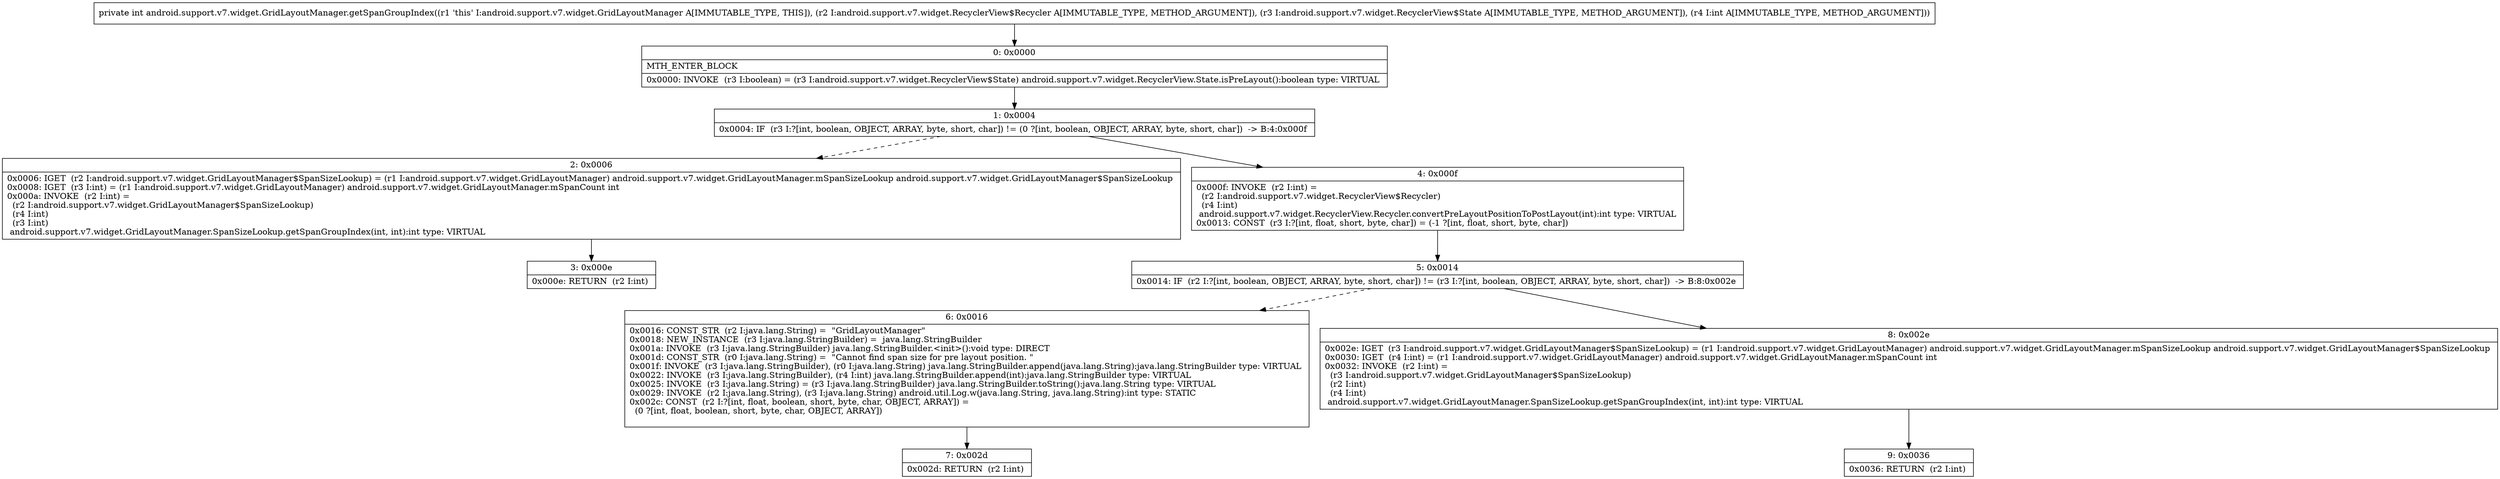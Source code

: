 digraph "CFG forandroid.support.v7.widget.GridLayoutManager.getSpanGroupIndex(Landroid\/support\/v7\/widget\/RecyclerView$Recycler;Landroid\/support\/v7\/widget\/RecyclerView$State;I)I" {
Node_0 [shape=record,label="{0\:\ 0x0000|MTH_ENTER_BLOCK\l|0x0000: INVOKE  (r3 I:boolean) = (r3 I:android.support.v7.widget.RecyclerView$State) android.support.v7.widget.RecyclerView.State.isPreLayout():boolean type: VIRTUAL \l}"];
Node_1 [shape=record,label="{1\:\ 0x0004|0x0004: IF  (r3 I:?[int, boolean, OBJECT, ARRAY, byte, short, char]) != (0 ?[int, boolean, OBJECT, ARRAY, byte, short, char])  \-\> B:4:0x000f \l}"];
Node_2 [shape=record,label="{2\:\ 0x0006|0x0006: IGET  (r2 I:android.support.v7.widget.GridLayoutManager$SpanSizeLookup) = (r1 I:android.support.v7.widget.GridLayoutManager) android.support.v7.widget.GridLayoutManager.mSpanSizeLookup android.support.v7.widget.GridLayoutManager$SpanSizeLookup \l0x0008: IGET  (r3 I:int) = (r1 I:android.support.v7.widget.GridLayoutManager) android.support.v7.widget.GridLayoutManager.mSpanCount int \l0x000a: INVOKE  (r2 I:int) = \l  (r2 I:android.support.v7.widget.GridLayoutManager$SpanSizeLookup)\l  (r4 I:int)\l  (r3 I:int)\l android.support.v7.widget.GridLayoutManager.SpanSizeLookup.getSpanGroupIndex(int, int):int type: VIRTUAL \l}"];
Node_3 [shape=record,label="{3\:\ 0x000e|0x000e: RETURN  (r2 I:int) \l}"];
Node_4 [shape=record,label="{4\:\ 0x000f|0x000f: INVOKE  (r2 I:int) = \l  (r2 I:android.support.v7.widget.RecyclerView$Recycler)\l  (r4 I:int)\l android.support.v7.widget.RecyclerView.Recycler.convertPreLayoutPositionToPostLayout(int):int type: VIRTUAL \l0x0013: CONST  (r3 I:?[int, float, short, byte, char]) = (\-1 ?[int, float, short, byte, char]) \l}"];
Node_5 [shape=record,label="{5\:\ 0x0014|0x0014: IF  (r2 I:?[int, boolean, OBJECT, ARRAY, byte, short, char]) != (r3 I:?[int, boolean, OBJECT, ARRAY, byte, short, char])  \-\> B:8:0x002e \l}"];
Node_6 [shape=record,label="{6\:\ 0x0016|0x0016: CONST_STR  (r2 I:java.lang.String) =  \"GridLayoutManager\" \l0x0018: NEW_INSTANCE  (r3 I:java.lang.StringBuilder) =  java.lang.StringBuilder \l0x001a: INVOKE  (r3 I:java.lang.StringBuilder) java.lang.StringBuilder.\<init\>():void type: DIRECT \l0x001d: CONST_STR  (r0 I:java.lang.String) =  \"Cannot find span size for pre layout position. \" \l0x001f: INVOKE  (r3 I:java.lang.StringBuilder), (r0 I:java.lang.String) java.lang.StringBuilder.append(java.lang.String):java.lang.StringBuilder type: VIRTUAL \l0x0022: INVOKE  (r3 I:java.lang.StringBuilder), (r4 I:int) java.lang.StringBuilder.append(int):java.lang.StringBuilder type: VIRTUAL \l0x0025: INVOKE  (r3 I:java.lang.String) = (r3 I:java.lang.StringBuilder) java.lang.StringBuilder.toString():java.lang.String type: VIRTUAL \l0x0029: INVOKE  (r2 I:java.lang.String), (r3 I:java.lang.String) android.util.Log.w(java.lang.String, java.lang.String):int type: STATIC \l0x002c: CONST  (r2 I:?[int, float, boolean, short, byte, char, OBJECT, ARRAY]) = \l  (0 ?[int, float, boolean, short, byte, char, OBJECT, ARRAY])\l \l}"];
Node_7 [shape=record,label="{7\:\ 0x002d|0x002d: RETURN  (r2 I:int) \l}"];
Node_8 [shape=record,label="{8\:\ 0x002e|0x002e: IGET  (r3 I:android.support.v7.widget.GridLayoutManager$SpanSizeLookup) = (r1 I:android.support.v7.widget.GridLayoutManager) android.support.v7.widget.GridLayoutManager.mSpanSizeLookup android.support.v7.widget.GridLayoutManager$SpanSizeLookup \l0x0030: IGET  (r4 I:int) = (r1 I:android.support.v7.widget.GridLayoutManager) android.support.v7.widget.GridLayoutManager.mSpanCount int \l0x0032: INVOKE  (r2 I:int) = \l  (r3 I:android.support.v7.widget.GridLayoutManager$SpanSizeLookup)\l  (r2 I:int)\l  (r4 I:int)\l android.support.v7.widget.GridLayoutManager.SpanSizeLookup.getSpanGroupIndex(int, int):int type: VIRTUAL \l}"];
Node_9 [shape=record,label="{9\:\ 0x0036|0x0036: RETURN  (r2 I:int) \l}"];
MethodNode[shape=record,label="{private int android.support.v7.widget.GridLayoutManager.getSpanGroupIndex((r1 'this' I:android.support.v7.widget.GridLayoutManager A[IMMUTABLE_TYPE, THIS]), (r2 I:android.support.v7.widget.RecyclerView$Recycler A[IMMUTABLE_TYPE, METHOD_ARGUMENT]), (r3 I:android.support.v7.widget.RecyclerView$State A[IMMUTABLE_TYPE, METHOD_ARGUMENT]), (r4 I:int A[IMMUTABLE_TYPE, METHOD_ARGUMENT])) }"];
MethodNode -> Node_0;
Node_0 -> Node_1;
Node_1 -> Node_2[style=dashed];
Node_1 -> Node_4;
Node_2 -> Node_3;
Node_4 -> Node_5;
Node_5 -> Node_6[style=dashed];
Node_5 -> Node_8;
Node_6 -> Node_7;
Node_8 -> Node_9;
}


